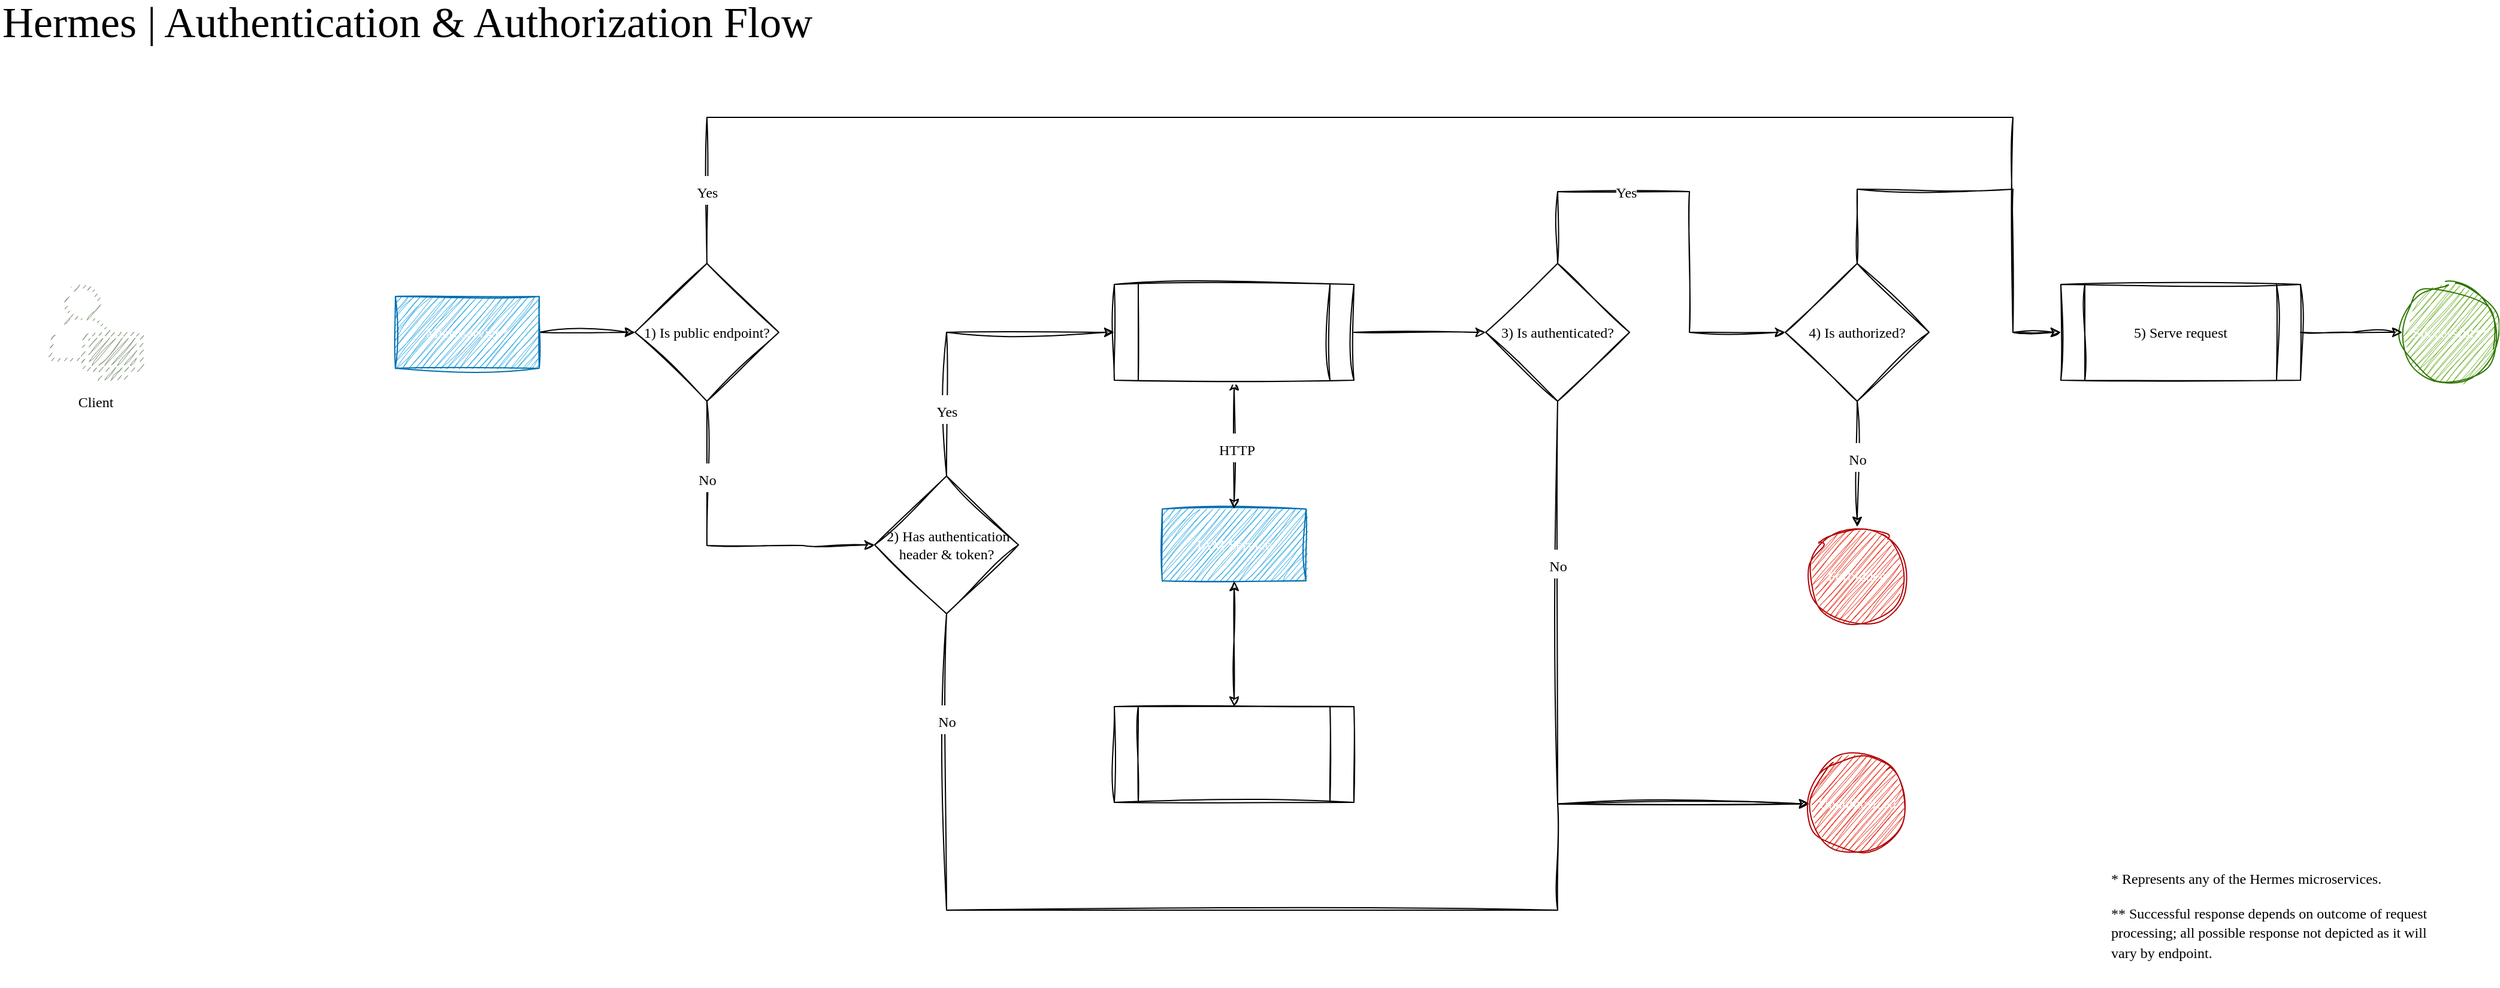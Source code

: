 <mxfile version="21.6.8" type="device">
  <diagram name="Page-1" id="q3S2QjX9gyD81P1RehTN">
    <mxGraphModel dx="2522" dy="1114" grid="1" gridSize="10" guides="1" tooltips="1" connect="1" arrows="1" fold="1" page="1" pageScale="1" pageWidth="850" pageHeight="1100" background="none" math="0" shadow="0">
      <root>
        <mxCell id="0" />
        <mxCell id="1" parent="0" />
        <mxCell id="OTcUVmgOxmmX5ECnhi8r-2" value="&lt;p style=&quot;line-height: 120%;&quot;&gt;&lt;font style=&quot;font-size: 36px;&quot; data-font-src=&quot;https://fonts.googleapis.com/css?family=Fredericka+the+Great&quot; face=&quot;Fredericka the Great&quot;&gt;Hermes | Authentication &amp;amp; Authorization Flow&lt;/font&gt;&lt;/p&gt;" style="text;html=1;strokeColor=none;fillColor=none;align=left;verticalAlign=middle;whiteSpace=wrap;rounded=0;sketch=1;curveFitting=1;jiggle=2;" parent="1" vertex="1">
          <mxGeometry x="40" y="50" width="790" height="30" as="geometry" />
        </mxCell>
        <mxCell id="1xUv99Rn909JH3nKM5Ux-18" value="" style="edgeStyle=orthogonalEdgeStyle;rounded=0;hachureGap=4;orthogonalLoop=1;jettySize=auto;html=1;fontFamily=Architects Daughter;fontSource=https%3A%2F%2Ffonts.googleapis.com%2Fcss%3Ffamily%3DArchitects%2BDaughter;fontSize=16;sketch=1;curveFitting=1;jiggle=2;" edge="1" parent="1" source="1xUv99Rn909JH3nKM5Ux-4" target="1xUv99Rn909JH3nKM5Ux-17">
          <mxGeometry relative="1" as="geometry" />
        </mxCell>
        <mxCell id="1xUv99Rn909JH3nKM5Ux-4" value="&lt;font data-font-src=&quot;https://fonts.googleapis.com/css?family=Fredericka+the+Great&quot; face=&quot;Fredericka the Great&quot; style=&quot;font-size: 12px;&quot;&gt;Microservice*&lt;/font&gt;" style="rounded=0;whiteSpace=wrap;html=1;hachureGap=4;fontFamily=Helvetica;fontSource=https%3A%2F%2Ffonts.googleapis.com%2Fcss%3Ffamily%3DArchitects%2BDaughter;fontSize=12;fillColor=#1ba1e2;fontColor=#ffffff;strokeColor=#006EAF;sketch=1;curveFitting=1;jiggle=2;" vertex="1" parent="1">
          <mxGeometry x="370" y="289.5" width="120" height="60" as="geometry" />
        </mxCell>
        <mxCell id="1xUv99Rn909JH3nKM5Ux-29" value="" style="edgeStyle=orthogonalEdgeStyle;rounded=0;hachureGap=4;orthogonalLoop=1;jettySize=auto;html=1;fontFamily=Architects Daughter;fontSource=https%3A%2F%2Ffonts.googleapis.com%2Fcss%3Ffamily%3DArchitects%2BDaughter;fontSize=16;startArrow=classic;startFill=1;sketch=1;curveFitting=1;jiggle=2;" edge="1" parent="1" source="1xUv99Rn909JH3nKM5Ux-5" target="1xUv99Rn909JH3nKM5Ux-28">
          <mxGeometry relative="1" as="geometry" />
        </mxCell>
        <mxCell id="1xUv99Rn909JH3nKM5Ux-5" value="&lt;font data-font-src=&quot;https://fonts.googleapis.com/css?family=Fredericka+the+Great&quot; face=&quot;Fredericka the Great&quot; style=&quot;font-size: 12px;&quot;&gt;IAM Service&lt;/font&gt;" style="rounded=0;whiteSpace=wrap;html=1;hachureGap=4;fontFamily=Helvetica;fontSource=https%3A%2F%2Ffonts.googleapis.com%2Fcss%3Ffamily%3DArchitects%2BDaughter;fontSize=12;fillColor=#1ba1e2;fontColor=#ffffff;strokeColor=#006EAF;sketch=1;curveFitting=1;jiggle=2;" vertex="1" parent="1">
          <mxGeometry x="1010" y="467" width="120" height="60" as="geometry" />
        </mxCell>
        <mxCell id="1xUv99Rn909JH3nKM5Ux-8" value="" style="group;rounded=0;sketch=1;curveFitting=1;jiggle=2;" vertex="1" connectable="0" parent="1">
          <mxGeometry x="80" y="279.5" width="80" height="110" as="geometry" />
        </mxCell>
        <mxCell id="1xUv99Rn909JH3nKM5Ux-2" value="" style="points=[[0.35,0,0],[0.98,0.51,0],[1,0.71,0],[0.67,1,0],[0,0.795,0],[0,0.65,0]];verticalLabelPosition=bottom;html=1;verticalAlign=top;aspect=fixed;align=center;pointerEvents=1;shape=mxgraph.cisco19.user;fillColor=#6d8764;strokeColor=#3A5431;hachureGap=4;fontFamily=Architects Daughter;fontSource=https%3A%2F%2Ffonts.googleapis.com%2Fcss%3Ffamily%3DArchitects%2BDaughter;fontSize=20;fontColor=#ffffff;rounded=0;sketch=1;curveFitting=1;jiggle=2;" vertex="1" parent="1xUv99Rn909JH3nKM5Ux-8">
          <mxGeometry width="80" height="80" as="geometry" />
        </mxCell>
        <mxCell id="1xUv99Rn909JH3nKM5Ux-3" value="&lt;font data-font-src=&quot;https://fonts.googleapis.com/css?family=Fredericka+the+Great&quot; face=&quot;Fredericka the Great&quot; style=&quot;font-size: 12px;&quot;&gt;Client&lt;/font&gt;" style="text;html=1;strokeColor=none;fillColor=none;align=center;verticalAlign=middle;whiteSpace=wrap;rounded=0;fontSize=20;fontFamily=Architects Daughter;sketch=1;curveFitting=1;jiggle=2;" vertex="1" parent="1xUv99Rn909JH3nKM5Ux-8">
          <mxGeometry x="10" y="80" width="60" height="30" as="geometry" />
        </mxCell>
        <mxCell id="1xUv99Rn909JH3nKM5Ux-26" style="edgeStyle=orthogonalEdgeStyle;rounded=0;hachureGap=4;orthogonalLoop=1;jettySize=auto;html=1;exitX=0.5;exitY=1;exitDx=0;exitDy=0;entryX=0.5;entryY=0;entryDx=0;entryDy=0;fontFamily=Architects Daughter;fontSource=https%3A%2F%2Ffonts.googleapis.com%2Fcss%3Ffamily%3DArchitects%2BDaughter;fontSize=16;startArrow=classic;startFill=1;sketch=1;curveFitting=1;jiggle=2;" edge="1" parent="1" source="1xUv99Rn909JH3nKM5Ux-10" target="1xUv99Rn909JH3nKM5Ux-5">
          <mxGeometry relative="1" as="geometry" />
        </mxCell>
        <mxCell id="1xUv99Rn909JH3nKM5Ux-27" value="&lt;font style=&quot;font-size: 12px;&quot; data-font-src=&quot;https://fonts.googleapis.com/css?family=Fredericka+the+Great&quot; face=&quot;Fredericka the Great&quot;&gt;HTTP&lt;/font&gt;" style="edgeLabel;html=1;align=center;verticalAlign=middle;resizable=0;points=[];fontSize=20;fontFamily=Architects Daughter;rounded=0;sketch=1;curveFitting=1;jiggle=2;" vertex="1" connectable="0" parent="1xUv99Rn909JH3nKM5Ux-26">
          <mxGeometry x="0.033" y="2" relative="1" as="geometry">
            <mxPoint as="offset" />
          </mxGeometry>
        </mxCell>
        <mxCell id="1xUv99Rn909JH3nKM5Ux-31" style="edgeStyle=orthogonalEdgeStyle;rounded=0;hachureGap=4;orthogonalLoop=1;jettySize=auto;html=1;exitX=1;exitY=0.5;exitDx=0;exitDy=0;entryX=0;entryY=0.5;entryDx=0;entryDy=0;fontFamily=Architects Daughter;fontSource=https%3A%2F%2Ffonts.googleapis.com%2Fcss%3Ffamily%3DArchitects%2BDaughter;fontSize=16;sketch=1;curveFitting=1;jiggle=2;" edge="1" parent="1" source="1xUv99Rn909JH3nKM5Ux-10" target="1xUv99Rn909JH3nKM5Ux-30">
          <mxGeometry relative="1" as="geometry" />
        </mxCell>
        <mxCell id="1xUv99Rn909JH3nKM5Ux-10" value="" style="shape=process;whiteSpace=wrap;html=1;backgroundOutline=1;hachureGap=4;fontFamily=Helvetica;fontSource=https%3A%2F%2Ffonts.googleapis.com%2Fcss%3Ffamily%3DArchitects%2BDaughter;fontSize=12;rounded=0;sketch=1;curveFitting=1;jiggle=2;" vertex="1" parent="1">
          <mxGeometry x="970" y="279.5" width="200" height="80" as="geometry" />
        </mxCell>
        <mxCell id="1xUv99Rn909JH3nKM5Ux-22" style="edgeStyle=orthogonalEdgeStyle;rounded=0;hachureGap=4;orthogonalLoop=1;jettySize=auto;html=1;entryX=0;entryY=0.5;entryDx=0;entryDy=0;fontFamily=Architects Daughter;fontSource=https%3A%2F%2Ffonts.googleapis.com%2Fcss%3Ffamily%3DArchitects%2BDaughter;fontSize=16;sketch=1;curveFitting=1;jiggle=2;" edge="1" parent="1" source="1xUv99Rn909JH3nKM5Ux-17" target="1xUv99Rn909JH3nKM5Ux-21">
          <mxGeometry relative="1" as="geometry">
            <Array as="points">
              <mxPoint x="630" y="497.5" />
              <mxPoint x="710" y="497.5" />
            </Array>
          </mxGeometry>
        </mxCell>
        <mxCell id="1xUv99Rn909JH3nKM5Ux-23" value="&lt;font data-font-src=&quot;https://fonts.googleapis.com/css?family=Fredericka+the+Great&quot; face=&quot;Fredericka the Great&quot; style=&quot;font-size: 12px;&quot;&gt;No&lt;/font&gt;" style="edgeLabel;html=1;align=center;verticalAlign=middle;resizable=0;points=[];fontSize=20;fontFamily=Architects Daughter;rounded=0;sketch=1;curveFitting=1;jiggle=2;" vertex="1" connectable="0" parent="1xUv99Rn909JH3nKM5Ux-22">
          <mxGeometry x="-0.438" y="2" relative="1" as="geometry">
            <mxPoint x="-2" y="-10" as="offset" />
          </mxGeometry>
        </mxCell>
        <mxCell id="1xUv99Rn909JH3nKM5Ux-48" style="edgeStyle=orthogonalEdgeStyle;rounded=0;hachureGap=4;orthogonalLoop=1;jettySize=auto;html=1;exitX=0.5;exitY=0;exitDx=0;exitDy=0;entryX=0;entryY=0.5;entryDx=0;entryDy=0;fontFamily=Fredericka the Great;fontSource=https%3A%2F%2Ffonts.googleapis.com%2Fcss%3Ffamily%3DFredericka%2Bthe%2BGreat;fontSize=16;sketch=1;curveFitting=1;jiggle=2;" edge="1" parent="1" source="1xUv99Rn909JH3nKM5Ux-17" target="1xUv99Rn909JH3nKM5Ux-46">
          <mxGeometry relative="1" as="geometry">
            <Array as="points">
              <mxPoint x="630" y="140" />
              <mxPoint x="1720" y="140" />
              <mxPoint x="1720" y="320" />
            </Array>
          </mxGeometry>
        </mxCell>
        <mxCell id="1xUv99Rn909JH3nKM5Ux-50" value="&lt;font style=&quot;font-size: 12px;&quot; data-font-src=&quot;https://fonts.googleapis.com/css?family=Fredericka+the+Great&quot; face=&quot;Fredericka the Great&quot;&gt;Yes&lt;/font&gt;" style="edgeLabel;html=1;align=center;verticalAlign=middle;resizable=0;points=[];fontSize=20;fontFamily=Architects Daughter;rounded=0;sketch=1;curveFitting=1;jiggle=2;" vertex="1" connectable="0" parent="1xUv99Rn909JH3nKM5Ux-48">
          <mxGeometry x="-0.915" y="4" relative="1" as="geometry">
            <mxPoint x="4" y="-1" as="offset" />
          </mxGeometry>
        </mxCell>
        <mxCell id="1xUv99Rn909JH3nKM5Ux-17" value="&lt;font face=&quot;Fredericka the Great&quot;&gt;1) Is public endpoint?&lt;/font&gt;" style="rhombus;whiteSpace=wrap;html=1;rounded=0;sketch=1;curveFitting=1;jiggle=2;" vertex="1" parent="1">
          <mxGeometry x="570" y="262" width="120" height="115" as="geometry" />
        </mxCell>
        <mxCell id="1xUv99Rn909JH3nKM5Ux-24" style="edgeStyle=orthogonalEdgeStyle;rounded=0;hachureGap=4;orthogonalLoop=1;jettySize=auto;html=1;exitX=0.5;exitY=0;exitDx=0;exitDy=0;entryX=0;entryY=0.5;entryDx=0;entryDy=0;fontFamily=Architects Daughter;fontSource=https%3A%2F%2Ffonts.googleapis.com%2Fcss%3Ffamily%3DArchitects%2BDaughter;fontSize=16;sketch=1;curveFitting=1;jiggle=2;" edge="1" parent="1" source="1xUv99Rn909JH3nKM5Ux-21" target="1xUv99Rn909JH3nKM5Ux-10">
          <mxGeometry relative="1" as="geometry" />
        </mxCell>
        <mxCell id="1xUv99Rn909JH3nKM5Ux-25" value="&lt;font style=&quot;font-size: 12px;&quot; data-font-src=&quot;https://fonts.googleapis.com/css?family=Fredericka+the+Great&quot; face=&quot;Fredericka the Great&quot;&gt;Yes&lt;/font&gt;" style="edgeLabel;html=1;align=center;verticalAlign=middle;resizable=0;points=[];fontSize=20;fontFamily=Architects Daughter;rounded=0;sketch=1;curveFitting=1;jiggle=2;" vertex="1" connectable="0" parent="1xUv99Rn909JH3nKM5Ux-24">
          <mxGeometry x="-0.561" relative="1" as="geometry">
            <mxPoint as="offset" />
          </mxGeometry>
        </mxCell>
        <mxCell id="1xUv99Rn909JH3nKM5Ux-42" style="edgeStyle=orthogonalEdgeStyle;rounded=0;hachureGap=4;orthogonalLoop=1;jettySize=auto;html=1;entryX=0;entryY=0.5;entryDx=0;entryDy=0;fontFamily=Architects Daughter;fontSource=https%3A%2F%2Ffonts.googleapis.com%2Fcss%3Ffamily%3DArchitects%2BDaughter;fontSize=16;sketch=1;curveFitting=1;jiggle=2;" edge="1" parent="1" source="1xUv99Rn909JH3nKM5Ux-21" target="1xUv99Rn909JH3nKM5Ux-38">
          <mxGeometry relative="1" as="geometry">
            <Array as="points">
              <mxPoint x="830" y="802" />
              <mxPoint x="1340" y="802" />
              <mxPoint x="1340" y="713" />
            </Array>
          </mxGeometry>
        </mxCell>
        <mxCell id="1xUv99Rn909JH3nKM5Ux-43" value="&lt;font style=&quot;font-size: 12px;&quot; data-font-src=&quot;https://fonts.googleapis.com/css?family=Fredericka+the+Great&quot; face=&quot;Fredericka the Great&quot;&gt;No&lt;/font&gt;" style="edgeLabel;html=1;align=center;verticalAlign=middle;resizable=0;points=[];fontSize=20;fontFamily=Architects Daughter;rounded=0;sketch=1;curveFitting=1;jiggle=2;" vertex="1" connectable="0" parent="1xUv99Rn909JH3nKM5Ux-42">
          <mxGeometry x="-0.783" y="4" relative="1" as="geometry">
            <mxPoint x="-4" y="-27" as="offset" />
          </mxGeometry>
        </mxCell>
        <mxCell id="1xUv99Rn909JH3nKM5Ux-21" value="&lt;font face=&quot;Fredericka the Great&quot;&gt;&amp;nbsp;2) Has authentication header &amp;amp; token?&lt;/font&gt;" style="rhombus;whiteSpace=wrap;html=1;rounded=0;sketch=1;curveFitting=1;jiggle=2;" vertex="1" parent="1">
          <mxGeometry x="770" y="439.5" width="120" height="115" as="geometry" />
        </mxCell>
        <mxCell id="1xUv99Rn909JH3nKM5Ux-28" value="" style="shape=process;whiteSpace=wrap;html=1;backgroundOutline=1;hachureGap=4;fontFamily=Helvetica;fontSource=https%3A%2F%2Ffonts.googleapis.com%2Fcss%3Ffamily%3DArchitects%2BDaughter;fontSize=12;rounded=0;sketch=1;curveFitting=1;jiggle=2;" vertex="1" parent="1">
          <mxGeometry x="970" y="632" width="200" height="80" as="geometry" />
        </mxCell>
        <mxCell id="1xUv99Rn909JH3nKM5Ux-34" style="edgeStyle=orthogonalEdgeStyle;rounded=0;hachureGap=4;orthogonalLoop=1;jettySize=auto;html=1;entryX=0;entryY=0.5;entryDx=0;entryDy=0;fontFamily=Architects Daughter;fontSource=https%3A%2F%2Ffonts.googleapis.com%2Fcss%3Ffamily%3DArchitects%2BDaughter;fontSize=16;sketch=1;curveFitting=1;jiggle=2;" edge="1" parent="1" source="1xUv99Rn909JH3nKM5Ux-30" target="1xUv99Rn909JH3nKM5Ux-33">
          <mxGeometry relative="1" as="geometry">
            <Array as="points">
              <mxPoint x="1340" y="202" />
              <mxPoint x="1450" y="202" />
              <mxPoint x="1450" y="320" />
            </Array>
          </mxGeometry>
        </mxCell>
        <mxCell id="1xUv99Rn909JH3nKM5Ux-35" value="&lt;font data-font-src=&quot;https://fonts.googleapis.com/css?family=Fredericka+the+Great&quot; face=&quot;Fredericka the Great&quot; style=&quot;font-size: 12px;&quot;&gt;Yes&lt;/font&gt;" style="edgeLabel;html=1;align=center;verticalAlign=middle;resizable=0;points=[];fontSize=20;fontFamily=Architects Daughter;rounded=0;sketch=1;curveFitting=1;jiggle=2;" vertex="1" connectable="0" parent="1xUv99Rn909JH3nKM5Ux-34">
          <mxGeometry x="-0.317" y="2" relative="1" as="geometry">
            <mxPoint x="-9" as="offset" />
          </mxGeometry>
        </mxCell>
        <mxCell id="1xUv99Rn909JH3nKM5Ux-44" style="edgeStyle=orthogonalEdgeStyle;rounded=0;hachureGap=4;orthogonalLoop=1;jettySize=auto;html=1;exitX=0.5;exitY=1;exitDx=0;exitDy=0;entryX=0;entryY=0.5;entryDx=0;entryDy=0;fontFamily=Architects Daughter;fontSource=https%3A%2F%2Ffonts.googleapis.com%2Fcss%3Ffamily%3DArchitects%2BDaughter;fontSize=16;sketch=1;curveFitting=1;jiggle=2;" edge="1" parent="1" source="1xUv99Rn909JH3nKM5Ux-30" target="1xUv99Rn909JH3nKM5Ux-38">
          <mxGeometry relative="1" as="geometry">
            <Array as="points">
              <mxPoint x="1340" y="377" />
              <mxPoint x="1340" y="713" />
            </Array>
          </mxGeometry>
        </mxCell>
        <mxCell id="1xUv99Rn909JH3nKM5Ux-45" value="&lt;font data-font-src=&quot;https://fonts.googleapis.com/css?family=Fredericka+the+Great&quot; face=&quot;Fredericka the Great&quot; style=&quot;font-size: 12px;&quot;&gt;No&lt;/font&gt;" style="edgeLabel;html=1;align=center;verticalAlign=middle;resizable=0;points=[];fontSize=20;fontFamily=Architects Daughter;rounded=0;sketch=1;curveFitting=1;jiggle=2;" vertex="1" connectable="0" parent="1xUv99Rn909JH3nKM5Ux-44">
          <mxGeometry x="-0.507" y="4" relative="1" as="geometry">
            <mxPoint x="-4" as="offset" />
          </mxGeometry>
        </mxCell>
        <mxCell id="1xUv99Rn909JH3nKM5Ux-30" value="&lt;font face=&quot;Fredericka the Great&quot;&gt;3) Is authenticated?&lt;/font&gt;" style="rhombus;whiteSpace=wrap;html=1;rounded=0;sketch=1;curveFitting=1;jiggle=2;" vertex="1" parent="1">
          <mxGeometry x="1280" y="262" width="120" height="115" as="geometry" />
        </mxCell>
        <mxCell id="1xUv99Rn909JH3nKM5Ux-40" style="edgeStyle=orthogonalEdgeStyle;rounded=0;hachureGap=4;orthogonalLoop=1;jettySize=auto;html=1;entryX=0.5;entryY=0;entryDx=0;entryDy=0;fontFamily=Architects Daughter;fontSource=https%3A%2F%2Ffonts.googleapis.com%2Fcss%3Ffamily%3DArchitects%2BDaughter;fontSize=16;sketch=1;curveFitting=1;jiggle=2;" edge="1" parent="1" source="1xUv99Rn909JH3nKM5Ux-33" target="1xUv99Rn909JH3nKM5Ux-39">
          <mxGeometry relative="1" as="geometry" />
        </mxCell>
        <mxCell id="1xUv99Rn909JH3nKM5Ux-41" value="&lt;font data-font-src=&quot;https://fonts.googleapis.com/css?family=Fredericka+the+Great&quot; face=&quot;Fredericka the Great&quot; style=&quot;font-size: 12px;&quot;&gt;No&lt;/font&gt;" style="edgeLabel;html=1;align=center;verticalAlign=middle;resizable=0;points=[];fontSize=20;fontFamily=Architects Daughter;rounded=0;sketch=1;curveFitting=1;jiggle=2;" vertex="1" connectable="0" parent="1xUv99Rn909JH3nKM5Ux-40">
          <mxGeometry x="0.06" y="-1" relative="1" as="geometry">
            <mxPoint x="1" y="-10" as="offset" />
          </mxGeometry>
        </mxCell>
        <mxCell id="1xUv99Rn909JH3nKM5Ux-47" style="edgeStyle=orthogonalEdgeStyle;rounded=0;hachureGap=4;orthogonalLoop=1;jettySize=auto;html=1;exitX=0.5;exitY=0;exitDx=0;exitDy=0;entryX=0;entryY=0.5;entryDx=0;entryDy=0;fontFamily=Architects Daughter;fontSource=https%3A%2F%2Ffonts.googleapis.com%2Fcss%3Ffamily%3DArchitects%2BDaughter;fontSize=16;sketch=1;curveFitting=1;jiggle=2;" edge="1" parent="1" source="1xUv99Rn909JH3nKM5Ux-33" target="1xUv99Rn909JH3nKM5Ux-46">
          <mxGeometry relative="1" as="geometry">
            <Array as="points">
              <mxPoint x="1590" y="200" />
              <mxPoint x="1720" y="200" />
              <mxPoint x="1720" y="320" />
            </Array>
          </mxGeometry>
        </mxCell>
        <mxCell id="1xUv99Rn909JH3nKM5Ux-33" value="&lt;font face=&quot;Fredericka the Great&quot;&gt;4) Is authorized?&lt;/font&gt;" style="rhombus;whiteSpace=wrap;html=1;rounded=0;sketch=1;curveFitting=1;jiggle=2;" vertex="1" parent="1">
          <mxGeometry x="1530" y="262" width="120" height="115" as="geometry" />
        </mxCell>
        <mxCell id="1xUv99Rn909JH3nKM5Ux-36" value="&lt;font data-font-src=&quot;https://fonts.googleapis.com/css?family=Fredericka+the+Great&quot; face=&quot;Fredericka the Great&quot;&gt;Successful**&lt;/font&gt;" style="ellipse;whiteSpace=wrap;html=1;hachureGap=4;fontFamily=Helvetica;fontSource=https%3A%2F%2Ffonts.googleapis.com%2Fcss%3Ffamily%3DArchitects%2BDaughter;fontSize=12;fillColor=#60a917;fontColor=#ffffff;strokeColor=#2D7600;rounded=0;sketch=1;curveFitting=1;jiggle=2;" vertex="1" parent="1">
          <mxGeometry x="2045" y="278.25" width="80" height="82.5" as="geometry" />
        </mxCell>
        <mxCell id="1xUv99Rn909JH3nKM5Ux-38" value="&lt;font data-font-src=&quot;https://fonts.googleapis.com/css?family=Fredericka+the+Great&quot; face=&quot;Fredericka the Great&quot;&gt;Unauthorized&lt;/font&gt;" style="ellipse;whiteSpace=wrap;html=1;hachureGap=4;fontFamily=Helvetica;fontSource=https%3A%2F%2Ffonts.googleapis.com%2Fcss%3Ffamily%3DArchitects%2BDaughter;fontSize=12;fillColor=#e51400;fontColor=#ffffff;strokeColor=#B20000;rounded=0;sketch=1;curveFitting=1;jiggle=2;" vertex="1" parent="1">
          <mxGeometry x="1550" y="672" width="80" height="82.5" as="geometry" />
        </mxCell>
        <mxCell id="1xUv99Rn909JH3nKM5Ux-39" value="&lt;font data-font-src=&quot;https://fonts.googleapis.com/css?family=Fredericka+the+Great&quot; face=&quot;Fredericka the Great&quot;&gt;Forbidden&lt;/font&gt;" style="ellipse;whiteSpace=wrap;html=1;hachureGap=4;fontFamily=Helvetica;fontSource=https%3A%2F%2Ffonts.googleapis.com%2Fcss%3Ffamily%3DArchitects%2BDaughter;fontSize=12;fillColor=#e51400;fontColor=#ffffff;strokeColor=#B20000;rounded=0;sketch=1;curveFitting=1;jiggle=2;" vertex="1" parent="1">
          <mxGeometry x="1550" y="482" width="80" height="82.5" as="geometry" />
        </mxCell>
        <mxCell id="1xUv99Rn909JH3nKM5Ux-49" value="" style="edgeStyle=orthogonalEdgeStyle;rounded=0;hachureGap=4;orthogonalLoop=1;jettySize=auto;html=1;fontFamily=Architects Daughter;fontSource=https%3A%2F%2Ffonts.googleapis.com%2Fcss%3Ffamily%3DArchitects%2BDaughter;fontSize=16;sketch=1;curveFitting=1;jiggle=2;" edge="1" parent="1" source="1xUv99Rn909JH3nKM5Ux-46" target="1xUv99Rn909JH3nKM5Ux-36">
          <mxGeometry relative="1" as="geometry" />
        </mxCell>
        <mxCell id="1xUv99Rn909JH3nKM5Ux-46" value="&lt;font data-font-src=&quot;https://fonts.googleapis.com/css?family=Fredericka+the+Great&quot; face=&quot;Fredericka the Great&quot;&gt;5) Serve request&lt;/font&gt;" style="shape=process;whiteSpace=wrap;html=1;backgroundOutline=1;hachureGap=4;fontFamily=Helvetica;fontSource=https%3A%2F%2Ffonts.googleapis.com%2Fcss%3Ffamily%3DArchitects%2BDaughter;fontSize=12;rounded=0;sketch=1;curveFitting=1;jiggle=2;" vertex="1" parent="1">
          <mxGeometry x="1760" y="279.5" width="200" height="80" as="geometry" />
        </mxCell>
        <mxCell id="1xUv99Rn909JH3nKM5Ux-51" value="&lt;p style=&quot;line-height: 72%;&quot;&gt;&lt;font style=&quot;font-size: 12px;&quot; data-font-src=&quot;https://fonts.googleapis.com/css?family=Fredericka+the+Great&quot; face=&quot;Fredericka the Great&quot;&gt;** Successful response depends on outcome of request processing; all possible response not depicted as it will vary by endpoint.&lt;/font&gt;&lt;br&gt;&lt;/p&gt;" style="text;html=1;strokeColor=none;fillColor=none;align=left;verticalAlign=middle;whiteSpace=wrap;rounded=0;fontSize=20;fontFamily=Architects Daughter;sketch=1;curveFitting=1;jiggle=2;" vertex="1" parent="1">
          <mxGeometry x="1800" y="794.5" width="270" height="50.5" as="geometry" />
        </mxCell>
        <mxCell id="1xUv99Rn909JH3nKM5Ux-52" value="&lt;p style=&quot;line-height: 72%;&quot;&gt;&lt;font style=&quot;font-size: 12px;&quot; data-font-src=&quot;https://fonts.googleapis.com/css?family=Fredericka+the+Great&quot; face=&quot;Fredericka the Great&quot;&gt;* Represents any of the Hermes microservices.&lt;/font&gt;&lt;br&gt;&lt;/p&gt;" style="text;html=1;strokeColor=none;fillColor=none;align=left;verticalAlign=middle;whiteSpace=wrap;rounded=0;fontSize=20;fontFamily=Architects Daughter;sketch=1;curveFitting=1;jiggle=2;" vertex="1" parent="1">
          <mxGeometry x="1800" y="754.5" width="270" height="40" as="geometry" />
        </mxCell>
      </root>
    </mxGraphModel>
  </diagram>
</mxfile>
